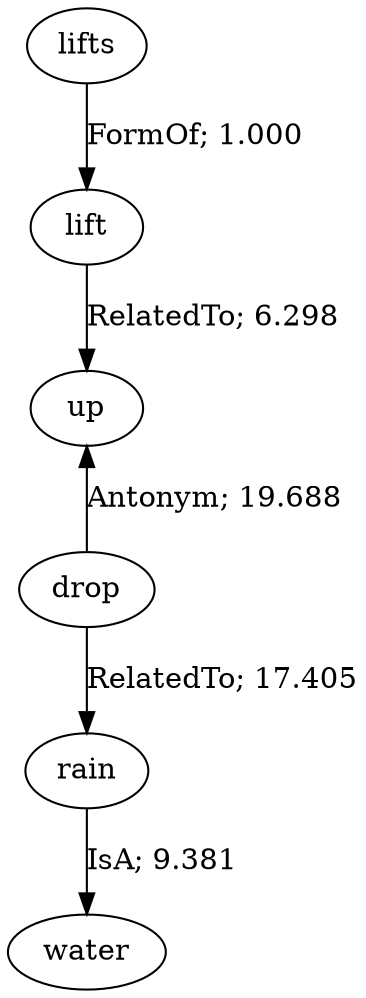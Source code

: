 // The path the concepts from "lifts" to "water".Path Length: 5; Weight Sum: 53.77170489682274; Average Weight: 10.754340979364548
digraph "10_a---lifts-water---PLen5_WSum53.772_WAvg10.754" {
	0 [label=lifts]
	1 [label=lift]
	2 [label=up]
	3 [label=drop]
	4 [label=rain]
	5 [label=water]
	0 -> 1 [label="FormOf; 1.000" dir=forward weight=1.000]
	1 -> 2 [label="RelatedTo; 6.298" dir=forward weight=6.298]
	2 -> 3 [label="Antonym; 19.688" dir=back weight=19.688]
	3 -> 4 [label="RelatedTo; 17.405" dir=forward weight=17.405]
	4 -> 5 [label="IsA; 9.381" dir=forward weight=9.381]
}

